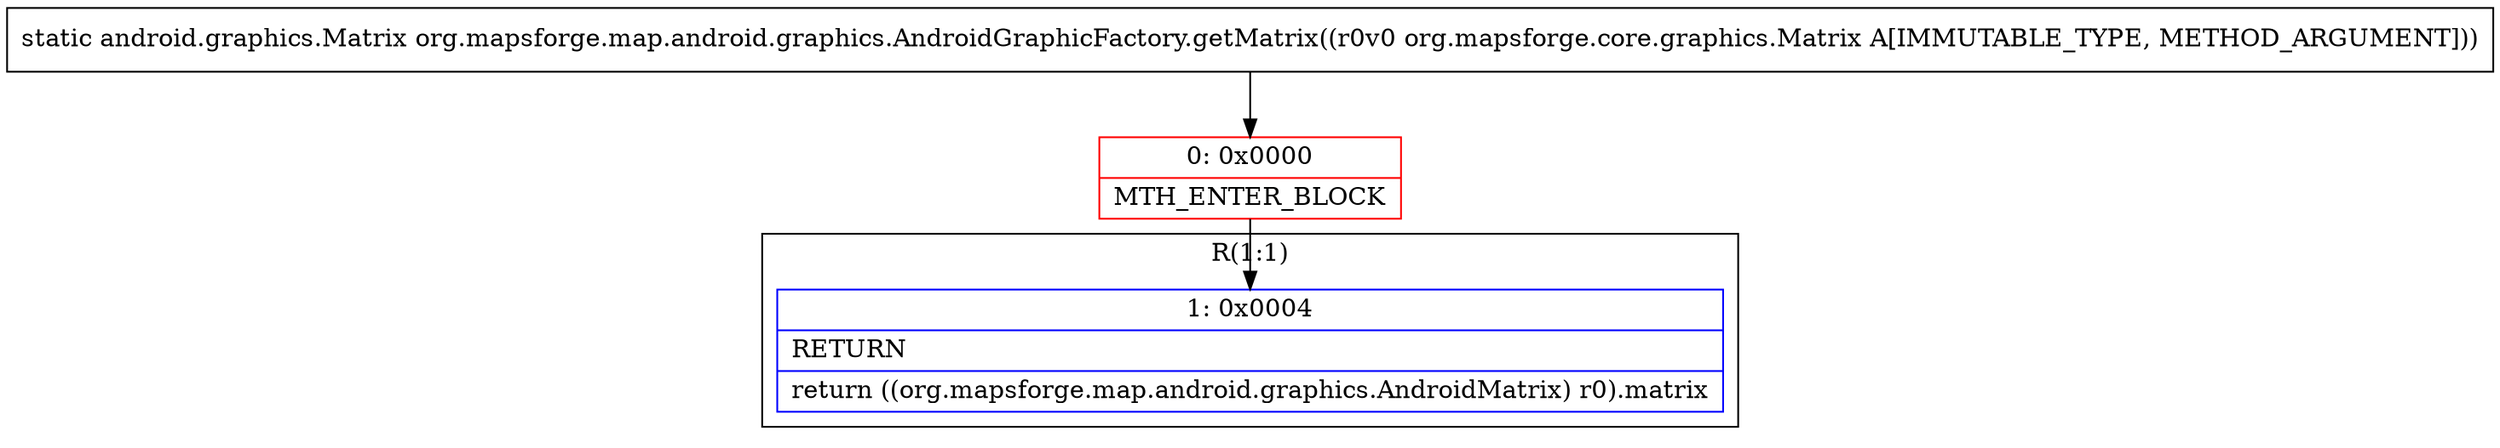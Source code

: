 digraph "CFG fororg.mapsforge.map.android.graphics.AndroidGraphicFactory.getMatrix(Lorg\/mapsforge\/core\/graphics\/Matrix;)Landroid\/graphics\/Matrix;" {
subgraph cluster_Region_810402154 {
label = "R(1:1)";
node [shape=record,color=blue];
Node_1 [shape=record,label="{1\:\ 0x0004|RETURN\l|return ((org.mapsforge.map.android.graphics.AndroidMatrix) r0).matrix\l}"];
}
Node_0 [shape=record,color=red,label="{0\:\ 0x0000|MTH_ENTER_BLOCK\l}"];
MethodNode[shape=record,label="{static android.graphics.Matrix org.mapsforge.map.android.graphics.AndroidGraphicFactory.getMatrix((r0v0 org.mapsforge.core.graphics.Matrix A[IMMUTABLE_TYPE, METHOD_ARGUMENT])) }"];
MethodNode -> Node_0;
Node_0 -> Node_1;
}

